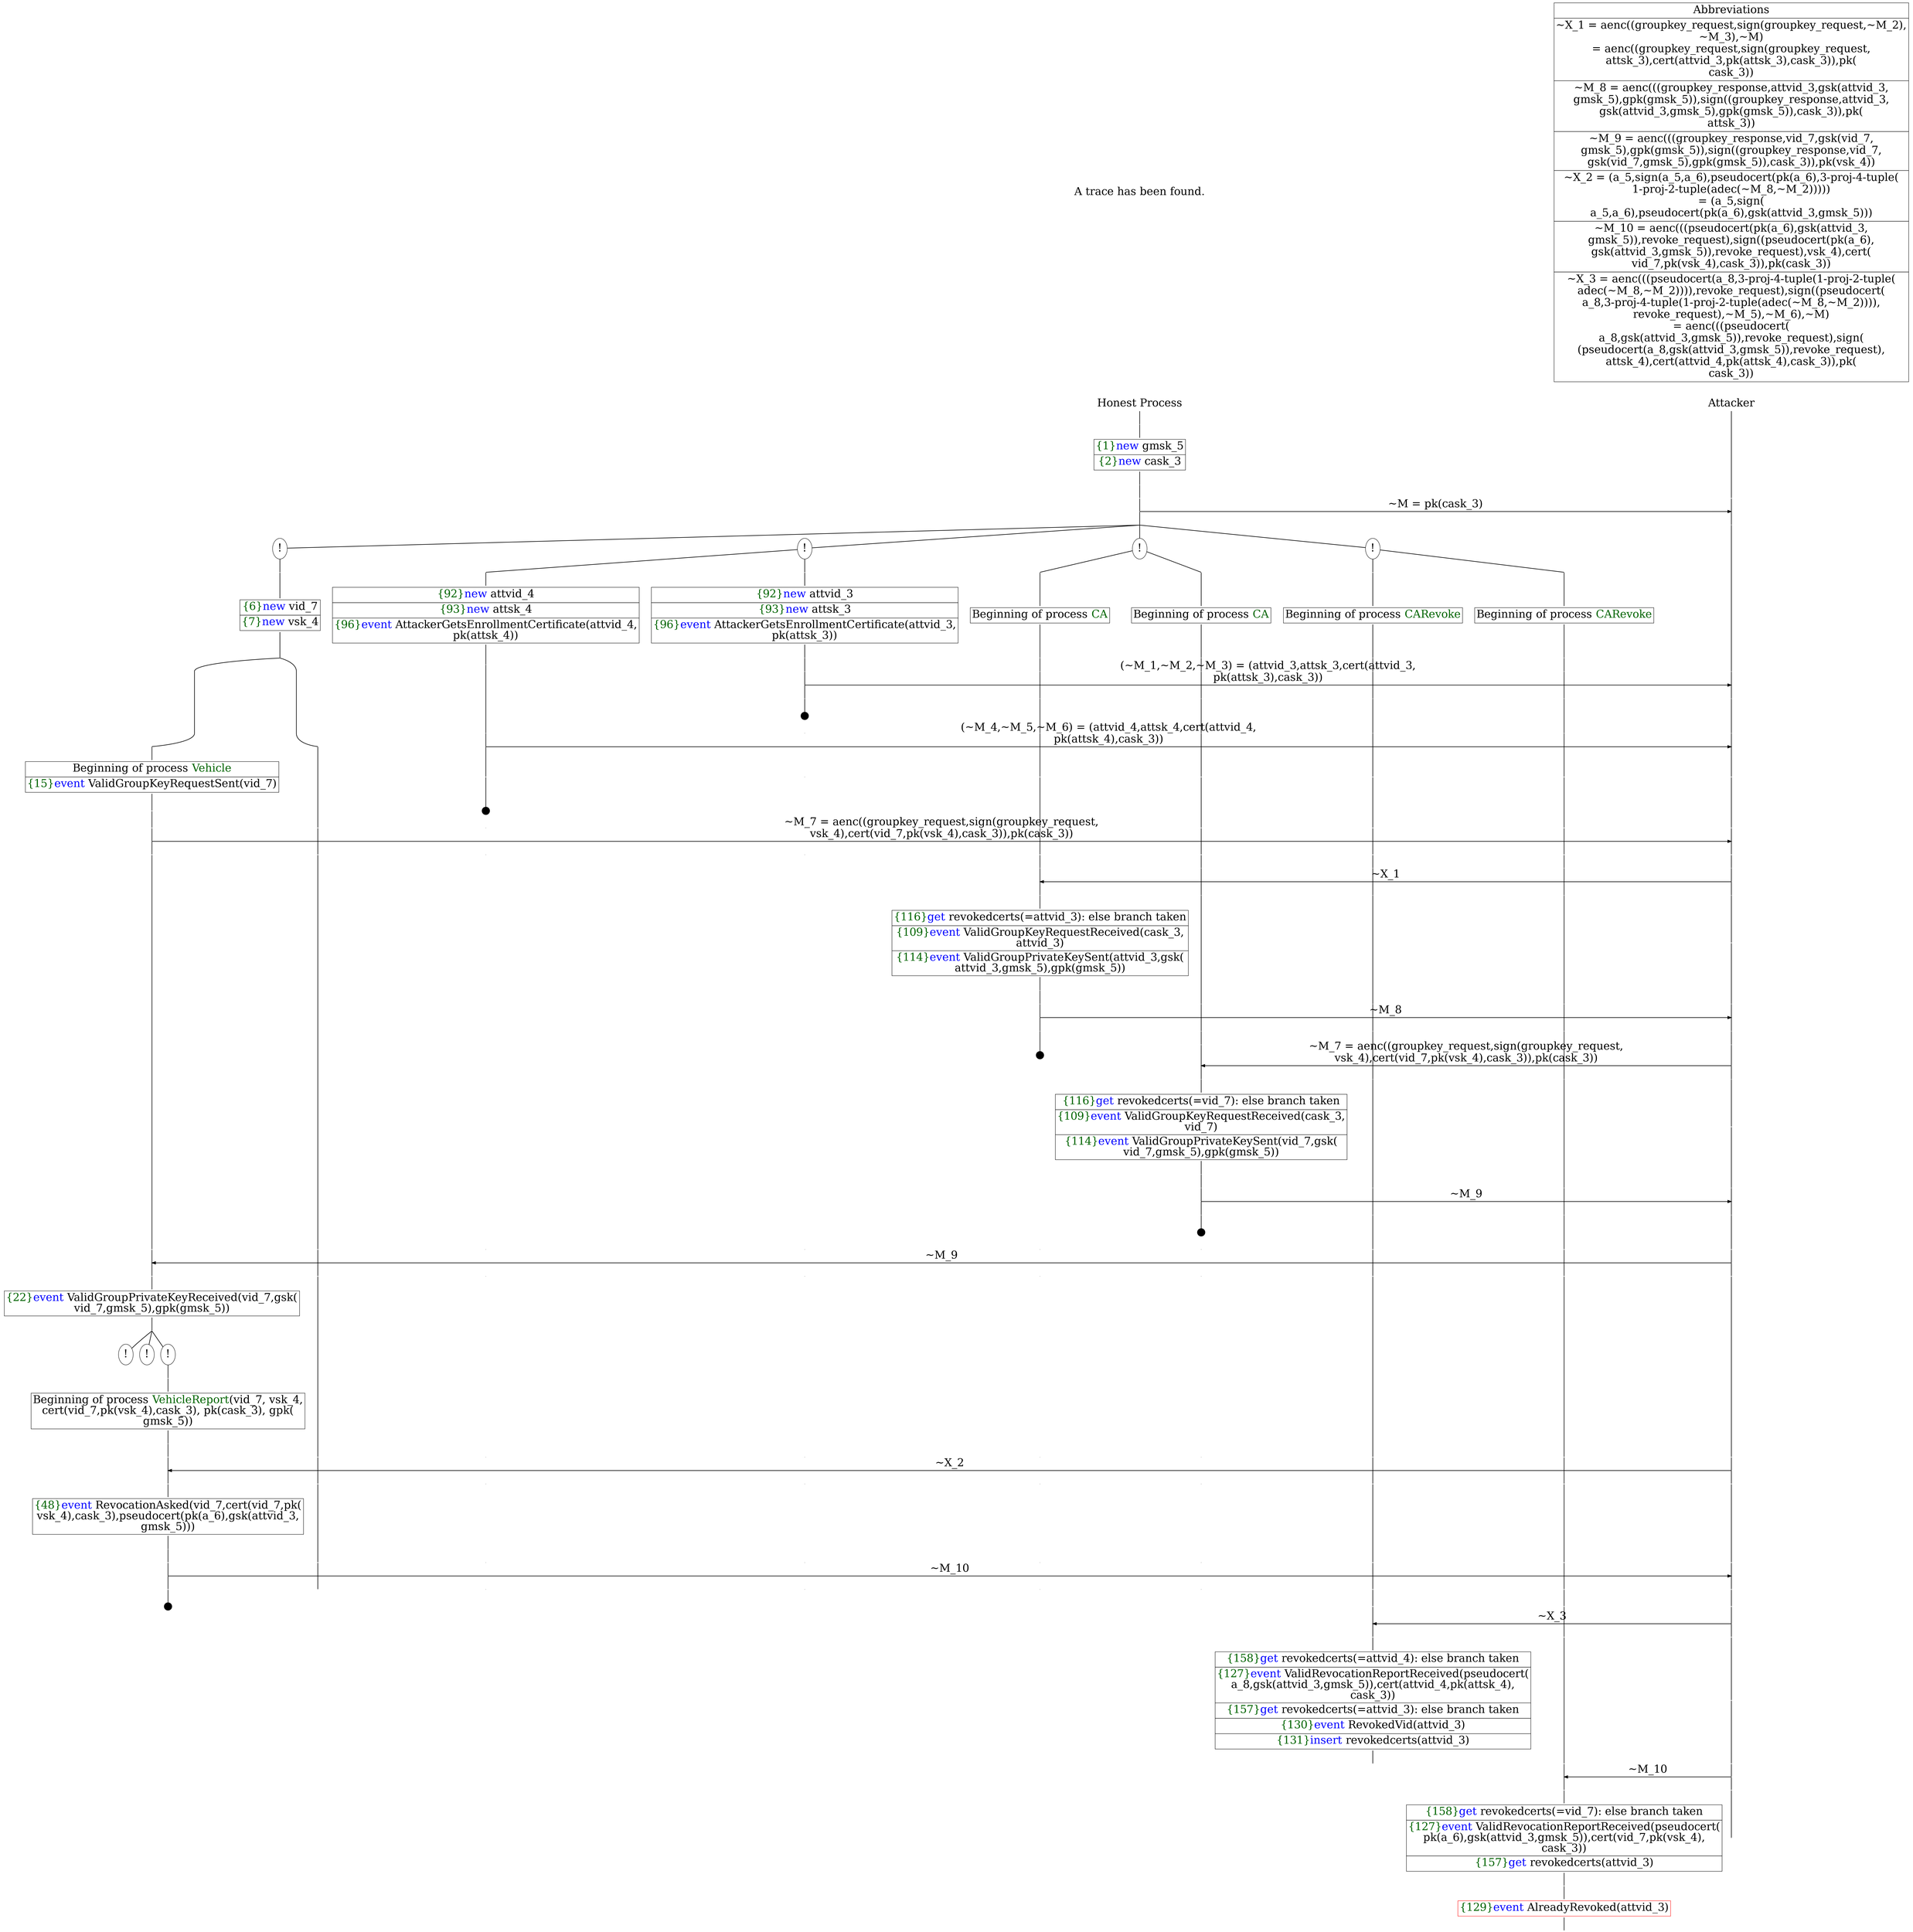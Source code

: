 digraph {
graph [ordering = out]
edge [arrowhead = none, penwidth = 1.6, fontsize = 30]
node [shape = point, width = 0, height = 0, fontsize = 30]
Trace [label = <A trace has been found.<br/>
>, shape = plaintext]
P0__0 [label = "Honest Process", shape = plaintext]
P__0 [label = "Attacker", shape = plaintext]
Trace -> P0__0 [label = "", style = invisible, weight = 100]{rank = same; P0__0 P__0}
P0__0 -> P0__1 [label = <>, weight = 100]
P0__1 -> P0__2 [label = <>, weight = 100]
P0__2 [shape = plaintext, label = <<TABLE BORDER="0" CELLBORDER="1" CELLSPACING="0" CELLPADDING="4"> <TR><TD><FONT COLOR="darkgreen">{1}</FONT><FONT COLOR="blue">new </FONT>gmsk_5</TD></TR><TR><TD><FONT COLOR="darkgreen">{2}</FONT><FONT COLOR="blue">new </FONT>cask_3</TD></TR></TABLE>>]
P0__2 -> P0__3 [label = <>, weight = 100]
P0__3 -> P0__4 [label = <>, weight = 100]
P__0 -> P__1 [label = <>, weight = 100]
{rank = same; P__1 P0__4}
P0__4 -> P0__5 [label = <>, weight = 100]
P__1 -> P__2 [label = <>, weight = 100]
{rank = same; P__2 P0__5}
P0__5 -> P__2 [label = <~M = pk(cask_3)>, arrowhead = normal]
P0__5 -> P0__6 [label = <>, weight = 100]
P__2 -> P__3 [label = <>, weight = 100]
{rank = same; P__3 P0__6}
/*RPar */
P0__6 -> P0_3__6 [label = <>]
P0__6 -> P0_2__6 [label = <>]
P0__6 -> P0_1__6 [label = <>]
P0__6 -> P0_0__6 [label = <>]
P0__6 [label = "", fixedsize = false, width = 0, height = 0, shape = none]
{rank = same; P0_0__6 P0_1__6 P0_2__6 P0_3__6}
P0_0__6 [label = "!", shape = ellipse]
{rank = same; P0_0_1__6 P0_0_0__6}
P0_0_1__6 [label = "", fixedsize = false, width = 0, height = 0, shape = none]
P0_0__6 -> P0_0_1__6 [label = <>]
P0_0_0__6 [label = "", fixedsize = false, width = 0, height = 0, shape = none]
P0_0__6 -> P0_0_0__6 [label = <>]
P0_0_0__6 -> P0_0_0__7 [label = <>, weight = 100]
P0_0_0__7 [shape = plaintext, label = <<TABLE BORDER="0" CELLBORDER="1" CELLSPACING="0" CELLPADDING="4"> <TR><TD>Beginning of process <FONT COLOR="darkgreen">CARevoke</FONT></TD></TR></TABLE>>]
P0_0_0__7 -> P0_0_0__8 [label = <>, weight = 100]
P0_0_1__6 -> P0_0_1__7 [label = <>, weight = 100]
P0_0_1__7 [shape = plaintext, label = <<TABLE BORDER="0" CELLBORDER="1" CELLSPACING="0" CELLPADDING="4"> <TR><TD>Beginning of process <FONT COLOR="darkgreen">CARevoke</FONT></TD></TR></TABLE>>]
P0_0_1__7 -> P0_0_1__8 [label = <>, weight = 100]
P0_1__6 [label = "!", shape = ellipse]
{rank = same; P0_1_1__6 P0_1_0__6}
P0_1_1__6 [label = "", fixedsize = false, width = 0, height = 0, shape = none]
P0_1__6 -> P0_1_1__6 [label = <>]
P0_1_0__6 [label = "", fixedsize = false, width = 0, height = 0, shape = none]
P0_1__6 -> P0_1_0__6 [label = <>]
P0_1_0__6 -> P0_1_0__7 [label = <>, weight = 100]
P0_1_0__7 [shape = plaintext, label = <<TABLE BORDER="0" CELLBORDER="1" CELLSPACING="0" CELLPADDING="4"> <TR><TD>Beginning of process <FONT COLOR="darkgreen">CA</FONT></TD></TR></TABLE>>]
P0_1_0__7 -> P0_1_0__8 [label = <>, weight = 100]
P0_1_1__6 -> P0_1_1__7 [label = <>, weight = 100]
P0_1_1__7 [shape = plaintext, label = <<TABLE BORDER="0" CELLBORDER="1" CELLSPACING="0" CELLPADDING="4"> <TR><TD>Beginning of process <FONT COLOR="darkgreen">CA</FONT></TD></TR></TABLE>>]
P0_1_1__7 -> P0_1_1__8 [label = <>, weight = 100]
P0_2__6 [label = "!", shape = ellipse]
{rank = same; P0_2_1__6 P0_2_0__6}
P0_2_1__6 [label = "", fixedsize = false, width = 0, height = 0, shape = none]
P0_2__6 -> P0_2_1__6 [label = <>]
P0_2_0__6 [label = "", fixedsize = false, width = 0, height = 0, shape = none]
P0_2__6 -> P0_2_0__6 [label = <>]
P0_2_0__6 -> P0_2_0__7 [label = <>, weight = 100]
P0_2_0__7 [shape = plaintext, label = <<TABLE BORDER="0" CELLBORDER="1" CELLSPACING="0" CELLPADDING="4"> <TR><TD><FONT COLOR="darkgreen">{92}</FONT><FONT COLOR="blue">new </FONT>attvid_3</TD></TR><TR><TD><FONT COLOR="darkgreen">{93}</FONT><FONT COLOR="blue">new </FONT>attsk_3</TD></TR><TR><TD><FONT COLOR="darkgreen">{96}</FONT><FONT COLOR="blue">event</FONT> AttackerGetsEnrollmentCertificate(attvid_3,<br/>
pk(attsk_3))</TD></TR></TABLE>>]
P0_2_0__7 -> P0_2_0__8 [label = <>, weight = 100]
P0_2_0__8 -> P0_2_0__9 [label = <>, weight = 100]
P0_1_1__8 -> P0_1_1__9 [label = <>, weight = 100]
P0_1_0__8 -> P0_1_0__9 [label = <>, weight = 100]
P0_0_1__8 -> P0_0_1__9 [label = <>, weight = 100]
P0_0_0__8 -> P0_0_0__9 [label = <>, weight = 100]
P__3 -> P__4 [label = <>, weight = 100]
{rank = same; P__4 P0_0_0__9 P0_0_1__9 P0_1_0__9 P0_1_1__9 P0_2_0__9}
P0_2_0__9 -> P0_2_0__10 [label = <>, weight = 100]
P__4 -> P__5 [label = <>, weight = 100]
{rank = same; P__5 P0_2_0__10}
P0_2_0__10 -> P__5 [label = <(~M_1,~M_2,~M_3) = (attvid_3,attsk_3,cert(attvid_3,<br/>
pk(attsk_3),cask_3))>, arrowhead = normal]
P0_2_0__10 -> P0_2_0__11 [label = <>, weight = 100]
P0_1_1__9 -> P0_1_1__10 [label = <>, weight = 100]
P0_1_0__9 -> P0_1_0__10 [label = <>, weight = 100]
P0_0_1__9 -> P0_0_1__10 [label = <>, weight = 100]
P0_0_0__9 -> P0_0_0__10 [label = <>, weight = 100]
P__5 -> P__6 [label = <>, weight = 100]
{rank = same; P__6 P0_0_0__10 P0_0_1__10 P0_1_0__10 P0_1_1__10 P0_2_0__11}
P0_2_0__12 [label = "", width = 0.3, height = 0.3]
P0_2_0__11 -> P0_2_0__12 [label = <>, weight = 100]
P0_2_1__6 -> P0_2_1__7 [label = <>, weight = 100]
P0_2_1__7 [shape = plaintext, label = <<TABLE BORDER="0" CELLBORDER="1" CELLSPACING="0" CELLPADDING="4"> <TR><TD><FONT COLOR="darkgreen">{92}</FONT><FONT COLOR="blue">new </FONT>attvid_4</TD></TR><TR><TD><FONT COLOR="darkgreen">{93}</FONT><FONT COLOR="blue">new </FONT>attsk_4</TD></TR><TR><TD><FONT COLOR="darkgreen">{96}</FONT><FONT COLOR="blue">event</FONT> AttackerGetsEnrollmentCertificate(attvid_4,<br/>
pk(attsk_4))</TD></TR></TABLE>>]
P0_2_1__7 -> P0_2_1__8 [label = <>, weight = 100]
P0_2_1__8 -> P0_2_1__9 [label = <>, weight = 100]
P0_2_0__13 [label = "", style = invisible]
P0_2_0__12 -> P0_2_0__13 [label = <>, weight = 100, style = invisible]
P0_1_1__10 -> P0_1_1__11 [label = <>, weight = 100]
P0_1_0__10 -> P0_1_0__11 [label = <>, weight = 100]
P0_0_1__10 -> P0_0_1__11 [label = <>, weight = 100]
P0_0_0__10 -> P0_0_0__11 [label = <>, weight = 100]
P__6 -> P__7 [label = <>, weight = 100]
{rank = same; P__7 P0_0_0__11 P0_0_1__11 P0_1_0__11 P0_1_1__11 P0_2_0__13 P0_2_1__9}
P0_2_1__9 -> P0_2_1__10 [label = <>, weight = 100]
P__7 -> P__8 [label = <>, weight = 100]
{rank = same; P__8 P0_2_1__10}
P0_2_1__10 -> P__8 [label = <(~M_4,~M_5,~M_6) = (attvid_4,attsk_4,cert(attvid_4,<br/>
pk(attsk_4),cask_3))>, arrowhead = normal]
P0_2_1__10 -> P0_2_1__11 [label = <>, weight = 100]
P0_2_0__14 [label = "", style = invisible]
P0_2_0__13 -> P0_2_0__14 [label = <>, weight = 100, style = invisible]
P0_1_1__11 -> P0_1_1__12 [label = <>, weight = 100]
P0_1_0__11 -> P0_1_0__12 [label = <>, weight = 100]
P0_0_1__11 -> P0_0_1__12 [label = <>, weight = 100]
P0_0_0__11 -> P0_0_0__12 [label = <>, weight = 100]
P__8 -> P__9 [label = <>, weight = 100]
{rank = same; P__9 P0_0_0__12 P0_0_1__12 P0_1_0__12 P0_1_1__12 P0_2_0__14 P0_2_1__11}
P0_2_1__12 [label = "", width = 0.3, height = 0.3]
P0_2_1__11 -> P0_2_1__12 [label = <>, weight = 100]
P0_3__6 [label = "!", shape = ellipse]
P0_3_0__6 [label = "", fixedsize = false, width = 0, height = 0, shape = none]
P0_3__6 -> P0_3_0__6 [label = <>, weight = 100]
P0_3_0__6 -> P0_3_0__7 [label = <>, weight = 100]
P0_3_0__7 [shape = plaintext, label = <<TABLE BORDER="0" CELLBORDER="1" CELLSPACING="0" CELLPADDING="4"> <TR><TD><FONT COLOR="darkgreen">{6}</FONT><FONT COLOR="blue">new </FONT>vid_7</TD></TR><TR><TD><FONT COLOR="darkgreen">{7}</FONT><FONT COLOR="blue">new </FONT>vsk_4</TD></TR></TABLE>>]
P0_3_0__7 -> P0_3_0__8 [label = <>, weight = 100]
/*RPar */
P0_3_0__8 -> P0_3_0_1__8 [label = <>]
P0_3_0__8 -> P0_3_0_0__8 [label = <>]
P0_3_0__8 [label = "", fixedsize = false, width = 0, height = 0, shape = none]
{rank = same; P0_3_0_0__8 P0_3_0_1__8}
P0_3_0_1__8 -> P0_3_0_1__9 [label = <>, weight = 100]
P0_3_0_1__9 [shape = plaintext, label = <<TABLE BORDER="0" CELLBORDER="1" CELLSPACING="0" CELLPADDING="4"> <TR><TD>Beginning of process <FONT COLOR="darkgreen">Vehicle</FONT></TD></TR><TR><TD><FONT COLOR="darkgreen">{15}</FONT><FONT COLOR="blue">event</FONT> ValidGroupKeyRequestSent(vid_7)</TD></TR></TABLE>>]
P0_3_0_1__9 -> P0_3_0_1__10 [label = <>, weight = 100]
P0_3_0_1__10 -> P0_3_0_1__11 [label = <>, weight = 100]
P0_3_0_0__8 -> P0_3_0_0__9 [label = <>, weight = 100]
P0_2_1__13 [label = "", style = invisible]
P0_2_1__12 -> P0_2_1__13 [label = <>, weight = 100, style = invisible]
P0_2_0__15 [label = "", style = invisible]
P0_2_0__14 -> P0_2_0__15 [label = <>, weight = 100, style = invisible]
P0_1_1__12 -> P0_1_1__13 [label = <>, weight = 100]
P0_1_0__12 -> P0_1_0__13 [label = <>, weight = 100]
P0_0_1__12 -> P0_0_1__13 [label = <>, weight = 100]
P0_0_0__12 -> P0_0_0__13 [label = <>, weight = 100]
P__9 -> P__10 [label = <>, weight = 100]
{rank = same; P__10 P0_0_0__13 P0_0_1__13 P0_1_0__13 P0_1_1__13 P0_2_0__15 P0_2_1__13 P0_3_0_0__9 P0_3_0_1__11}
P0_3_0_1__11 -> P0_3_0_1__12 [label = <>, weight = 100]
P__10 -> P__11 [label = <>, weight = 100]
{rank = same; P__11 P0_3_0_1__12}
P0_3_0_1__12 -> P__11 [label = <~M_7 = aenc((groupkey_request,sign(groupkey_request,<br/>
vsk_4),cert(vid_7,pk(vsk_4),cask_3)),pk(cask_3))>, arrowhead = normal]
P0_3_0_1__12 -> P0_3_0_1__13 [label = <>, weight = 100]
P0_3_0_0__9 -> P0_3_0_0__10 [label = <>, weight = 100]
P0_2_1__14 [label = "", style = invisible]
P0_2_1__13 -> P0_2_1__14 [label = <>, weight = 100, style = invisible]
P0_2_0__16 [label = "", style = invisible]
P0_2_0__15 -> P0_2_0__16 [label = <>, weight = 100, style = invisible]
P0_1_1__13 -> P0_1_1__14 [label = <>, weight = 100]
P0_1_0__13 -> P0_1_0__14 [label = <>, weight = 100]
P0_0_1__13 -> P0_0_1__14 [label = <>, weight = 100]
P0_0_0__13 -> P0_0_0__14 [label = <>, weight = 100]
P__11 -> P__12 [label = <>, weight = 100]
{rank = same; P__12 P0_0_0__14 P0_0_1__14 P0_1_0__14 P0_1_1__14 P0_2_0__16 P0_2_1__14 P0_3_0_0__10 P0_3_0_1__13}
P0_1_1__14 -> P0_1_1__15 [label = <>, weight = 100]
P0_1_0__14 -> P0_1_0__15 [label = <>, weight = 100]
P0_0_1__14 -> P0_0_1__15 [label = <>, weight = 100]
P0_0_0__14 -> P0_0_0__15 [label = <>, weight = 100]
P__12 -> P__13 [label = <>, weight = 100]
{rank = same; P__13 P0_0_0__15 P0_0_1__15 P0_1_0__15 P0_1_1__15}
P0_1_1__15 -> P0_1_1__16 [label = <>, weight = 100]
P__13 -> P__14 [label = <>, weight = 100]
{rank = same; P__14 P0_1_1__16}
P0_1_1__16 -> P__14 [label = <~X_1>, dir = back, arrowhead = normal]
P0_1_1__16 -> P0_1_1__17 [label = <>, weight = 100]
P0_1_0__15 -> P0_1_0__16 [label = <>, weight = 100]
P0_0_1__15 -> P0_0_1__16 [label = <>, weight = 100]
P0_0_0__15 -> P0_0_0__16 [label = <>, weight = 100]
P__14 -> P__15 [label = <>, weight = 100]
{rank = same; P__15 P0_0_0__16 P0_0_1__16 P0_1_0__16 P0_1_1__17}
P0_1_1__17 -> P0_1_1__18 [label = <>, weight = 100]
P0_1_1__18 [shape = plaintext, label = <<TABLE BORDER="0" CELLBORDER="1" CELLSPACING="0" CELLPADDING="4"> <TR><TD><FONT COLOR="darkgreen">{116}</FONT><FONT COLOR="blue">get</FONT> revokedcerts(=attvid_3): else branch taken<br/>
</TD></TR><TR><TD><FONT COLOR="darkgreen">{109}</FONT><FONT COLOR="blue">event</FONT> ValidGroupKeyRequestReceived(cask_3,<br/>
attvid_3)</TD></TR><TR><TD><FONT COLOR="darkgreen">{114}</FONT><FONT COLOR="blue">event</FONT> ValidGroupPrivateKeySent(attvid_3,gsk(<br/>
attvid_3,gmsk_5),gpk(gmsk_5))</TD></TR></TABLE>>]
P0_1_1__18 -> P0_1_1__19 [label = <>, weight = 100]
P__15 -> P__16 [label = <>, weight = 100]
{rank = same; P__16 P0_1_1__18}
P0_1_1__19 -> P0_1_1__20 [label = <>, weight = 100]
P0_1_0__16 -> P0_1_0__17 [label = <>, weight = 100]
P0_0_1__16 -> P0_0_1__17 [label = <>, weight = 100]
P0_0_0__16 -> P0_0_0__17 [label = <>, weight = 100]
P__16 -> P__17 [label = <>, weight = 100]
{rank = same; P__17 P0_0_0__17 P0_0_1__17 P0_1_0__17 P0_1_1__20}
P0_1_1__20 -> P0_1_1__21 [label = <>, weight = 100]
P__17 -> P__18 [label = <>, weight = 100]
{rank = same; P__18 P0_1_1__21}
P0_1_1__21 -> P__18 [label = <~M_8>, arrowhead = normal]
P0_1_1__21 -> P0_1_1__22 [label = <>, weight = 100]
P0_1_0__17 -> P0_1_0__18 [label = <>, weight = 100]
P0_0_1__17 -> P0_0_1__18 [label = <>, weight = 100]
P0_0_0__17 -> P0_0_0__18 [label = <>, weight = 100]
P__18 -> P__19 [label = <>, weight = 100]
{rank = same; P__19 P0_0_0__18 P0_0_1__18 P0_1_0__18 P0_1_1__22}
P0_1_1__23 [label = "", width = 0.3, height = 0.3]
P0_1_1__22 -> P0_1_1__23 [label = <>, weight = 100]
P0_1_0__18 -> P0_1_0__19 [label = <>, weight = 100]
P0_0_1__18 -> P0_0_1__19 [label = <>, weight = 100]
P0_0_0__18 -> P0_0_0__19 [label = <>, weight = 100]
P__19 -> P__20 [label = <>, weight = 100]
{rank = same; P__20 P0_0_0__19 P0_0_1__19 P0_1_0__19}
P0_1_0__19 -> P0_1_0__20 [label = <>, weight = 100]
P__20 -> P__21 [label = <>, weight = 100]
{rank = same; P__21 P0_1_0__20}
P0_1_0__20 -> P__21 [label = <~M_7 = aenc((groupkey_request,sign(groupkey_request,<br/>
vsk_4),cert(vid_7,pk(vsk_4),cask_3)),pk(cask_3))>, dir = back, arrowhead = normal]
P0_1_0__20 -> P0_1_0__21 [label = <>, weight = 100]
P0_0_1__19 -> P0_0_1__20 [label = <>, weight = 100]
P0_0_0__19 -> P0_0_0__20 [label = <>, weight = 100]
P__21 -> P__22 [label = <>, weight = 100]
{rank = same; P__22 P0_0_0__20 P0_0_1__20 P0_1_0__21}
P0_1_0__21 -> P0_1_0__22 [label = <>, weight = 100]
P0_1_0__22 [shape = plaintext, label = <<TABLE BORDER="0" CELLBORDER="1" CELLSPACING="0" CELLPADDING="4"> <TR><TD><FONT COLOR="darkgreen">{116}</FONT><FONT COLOR="blue">get</FONT> revokedcerts(=vid_7): else branch taken<br/>
</TD></TR><TR><TD><FONT COLOR="darkgreen">{109}</FONT><FONT COLOR="blue">event</FONT> ValidGroupKeyRequestReceived(cask_3,<br/>
vid_7)</TD></TR><TR><TD><FONT COLOR="darkgreen">{114}</FONT><FONT COLOR="blue">event</FONT> ValidGroupPrivateKeySent(vid_7,gsk(<br/>
vid_7,gmsk_5),gpk(gmsk_5))</TD></TR></TABLE>>]
P0_1_0__22 -> P0_1_0__23 [label = <>, weight = 100]
P__22 -> P__23 [label = <>, weight = 100]
{rank = same; P__23 P0_1_0__22}
P0_1_0__23 -> P0_1_0__24 [label = <>, weight = 100]
P0_0_1__20 -> P0_0_1__21 [label = <>, weight = 100]
P0_0_0__20 -> P0_0_0__21 [label = <>, weight = 100]
P__23 -> P__24 [label = <>, weight = 100]
{rank = same; P__24 P0_0_0__21 P0_0_1__21 P0_1_0__24}
P0_1_0__24 -> P0_1_0__25 [label = <>, weight = 100]
P__24 -> P__25 [label = <>, weight = 100]
{rank = same; P__25 P0_1_0__25}
P0_1_0__25 -> P__25 [label = <~M_9>, arrowhead = normal]
P0_1_0__25 -> P0_1_0__26 [label = <>, weight = 100]
P0_0_1__21 -> P0_0_1__22 [label = <>, weight = 100]
P0_0_0__21 -> P0_0_0__22 [label = <>, weight = 100]
P__25 -> P__26 [label = <>, weight = 100]
{rank = same; P__26 P0_0_0__22 P0_0_1__22 P0_1_0__26}
P0_1_0__27 [label = "", width = 0.3, height = 0.3]
P0_1_0__26 -> P0_1_0__27 [label = <>, weight = 100]
P0_3_0_1__13 -> P0_3_0_1__14 [label = <>, weight = 100]
P0_3_0_0__10 -> P0_3_0_0__11 [label = <>, weight = 100]
P0_2_1__15 [label = "", style = invisible]
P0_2_1__14 -> P0_2_1__15 [label = <>, weight = 100, style = invisible]
P0_2_0__17 [label = "", style = invisible]
P0_2_0__16 -> P0_2_0__17 [label = <>, weight = 100, style = invisible]
P0_1_1__24 [label = "", style = invisible]
P0_1_1__23 -> P0_1_1__24 [label = <>, weight = 100, style = invisible]
P0_1_0__28 [label = "", style = invisible]
P0_1_0__27 -> P0_1_0__28 [label = <>, weight = 100, style = invisible]
P0_0_1__22 -> P0_0_1__23 [label = <>, weight = 100]
P0_0_0__22 -> P0_0_0__23 [label = <>, weight = 100]
P__26 -> P__27 [label = <>, weight = 100]
{rank = same; P__27 P0_0_0__23 P0_0_1__23 P0_1_0__28 P0_1_1__24 P0_2_0__17 P0_2_1__15 P0_3_0_0__11 P0_3_0_1__14}
P0_3_0_1__14 -> P0_3_0_1__15 [label = <>, weight = 100]
P__27 -> P__28 [label = <>, weight = 100]
{rank = same; P__28 P0_3_0_1__15}
P0_3_0_1__15 -> P__28 [label = <~M_9>, dir = back, arrowhead = normal]
P0_3_0_1__15 -> P0_3_0_1__16 [label = <>, weight = 100]
P0_3_0_0__11 -> P0_3_0_0__12 [label = <>, weight = 100]
P0_2_1__16 [label = "", style = invisible]
P0_2_1__15 -> P0_2_1__16 [label = <>, weight = 100, style = invisible]
P0_2_0__18 [label = "", style = invisible]
P0_2_0__17 -> P0_2_0__18 [label = <>, weight = 100, style = invisible]
P0_1_1__25 [label = "", style = invisible]
P0_1_1__24 -> P0_1_1__25 [label = <>, weight = 100, style = invisible]
P0_1_0__29 [label = "", style = invisible]
P0_1_0__28 -> P0_1_0__29 [label = <>, weight = 100, style = invisible]
P0_0_1__23 -> P0_0_1__24 [label = <>, weight = 100]
P0_0_0__23 -> P0_0_0__24 [label = <>, weight = 100]
P__28 -> P__29 [label = <>, weight = 100]
{rank = same; P__29 P0_0_0__24 P0_0_1__24 P0_1_0__29 P0_1_1__25 P0_2_0__18 P0_2_1__16 P0_3_0_0__12 P0_3_0_1__16}
P0_3_0_1__16 -> P0_3_0_1__17 [label = <>, weight = 100]
P0_3_0_1__17 [shape = plaintext, label = <<TABLE BORDER="0" CELLBORDER="1" CELLSPACING="0" CELLPADDING="4"> <TR><TD><FONT COLOR="darkgreen">{22}</FONT><FONT COLOR="blue">event</FONT> ValidGroupPrivateKeyReceived(vid_7,gsk(<br/>
vid_7,gmsk_5),gpk(gmsk_5))</TD></TR></TABLE>>]
P0_3_0_1__17 -> P0_3_0_1__18 [label = <>, weight = 100]
/*RPar */
P0_3_0_1__18 -> P0_3_0_1_2__18 [label = <>]
P0_3_0_1__18 -> P0_3_0_1_1__18 [label = <>]
P0_3_0_1__18 -> P0_3_0_1_0__18 [label = <>]
P0_3_0_1__18 [label = "", fixedsize = false, width = 0, height = 0, shape = none]
{rank = same; P0_3_0_1_0__18 P0_3_0_1_1__18 P0_3_0_1_2__18}
P0_3_0_1_0__18 [label = "!", shape = ellipse]
P0_3_0_1_0_0__18 [label = "", fixedsize = false, width = 0, height = 0, shape = none]
P0_3_0_1_0__18 -> P0_3_0_1_0_0__18 [label = <>, weight = 100]
P0_3_0_1_0_0__18 -> P0_3_0_1_0_0__19 [label = <>, weight = 100]
P0_3_0_1_0_0__19 [shape = plaintext, label = <<TABLE BORDER="0" CELLBORDER="1" CELLSPACING="0" CELLPADDING="4"> <TR><TD>Beginning of process <FONT COLOR="darkgreen">VehicleReport</FONT>(vid_7, vsk_4,<br/>
cert(vid_7,pk(vsk_4),cask_3), pk(cask_3), gpk(<br/>
gmsk_5))</TD></TR></TABLE>>]
P0_3_0_1_0_0__19 -> P0_3_0_1_0_0__20 [label = <>, weight = 100]
P0_3_0_1_1__18 [label = "!", shape = ellipse]
P0_3_0_1_2__18 [label = "!", shape = ellipse]
P0_3_0_1_0_0__20 -> P0_3_0_1_0_0__21 [label = <>, weight = 100]
P0_3_0_0__12 -> P0_3_0_0__13 [label = <>, weight = 100]
P0_2_1__17 [label = "", style = invisible]
P0_2_1__16 -> P0_2_1__17 [label = <>, weight = 100, style = invisible]
P0_2_0__19 [label = "", style = invisible]
P0_2_0__18 -> P0_2_0__19 [label = <>, weight = 100, style = invisible]
P0_1_1__26 [label = "", style = invisible]
P0_1_1__25 -> P0_1_1__26 [label = <>, weight = 100, style = invisible]
P0_1_0__30 [label = "", style = invisible]
P0_1_0__29 -> P0_1_0__30 [label = <>, weight = 100, style = invisible]
P0_0_1__24 -> P0_0_1__25 [label = <>, weight = 100]
P0_0_0__24 -> P0_0_0__25 [label = <>, weight = 100]
P__29 -> P__30 [label = <>, weight = 100]
{rank = same; P__30 P0_0_0__25 P0_0_1__25 P0_1_0__30 P0_1_1__26 P0_2_0__19 P0_2_1__17 P0_3_0_0__13 P0_3_0_1_0_0__21}
P0_3_0_1_0_0__21 -> P0_3_0_1_0_0__22 [label = <>, weight = 100]
P__30 -> P__31 [label = <>, weight = 100]
{rank = same; P__31 P0_3_0_1_0_0__22}
P0_3_0_1_0_0__22 -> P__31 [label = <~X_2>, dir = back, arrowhead = normal]
P0_3_0_1_0_0__22 -> P0_3_0_1_0_0__23 [label = <>, weight = 100]
P0_3_0_0__13 -> P0_3_0_0__14 [label = <>, weight = 100]
P0_2_1__18 [label = "", style = invisible]
P0_2_1__17 -> P0_2_1__18 [label = <>, weight = 100, style = invisible]
P0_2_0__20 [label = "", style = invisible]
P0_2_0__19 -> P0_2_0__20 [label = <>, weight = 100, style = invisible]
P0_1_1__27 [label = "", style = invisible]
P0_1_1__26 -> P0_1_1__27 [label = <>, weight = 100, style = invisible]
P0_1_0__31 [label = "", style = invisible]
P0_1_0__30 -> P0_1_0__31 [label = <>, weight = 100, style = invisible]
P0_0_1__25 -> P0_0_1__26 [label = <>, weight = 100]
P0_0_0__25 -> P0_0_0__26 [label = <>, weight = 100]
P__31 -> P__32 [label = <>, weight = 100]
{rank = same; P__32 P0_0_0__26 P0_0_1__26 P0_1_0__31 P0_1_1__27 P0_2_0__20 P0_2_1__18 P0_3_0_0__14 P0_3_0_1_0_0__23}
P0_3_0_1_0_0__23 -> P0_3_0_1_0_0__24 [label = <>, weight = 100]
P0_3_0_1_0_0__24 [shape = plaintext, label = <<TABLE BORDER="0" CELLBORDER="1" CELLSPACING="0" CELLPADDING="4"> <TR><TD><FONT COLOR="darkgreen">{48}</FONT><FONT COLOR="blue">event</FONT> RevocationAsked(vid_7,cert(vid_7,pk(<br/>
vsk_4),cask_3),pseudocert(pk(a_6),gsk(attvid_3,<br/>
gmsk_5)))</TD></TR></TABLE>>]
P0_3_0_1_0_0__24 -> P0_3_0_1_0_0__25 [label = <>, weight = 100]
P0_3_0_1_0_0__25 -> P0_3_0_1_0_0__26 [label = <>, weight = 100]
P0_3_0_0__14 -> P0_3_0_0__15 [label = <>, weight = 100]
P0_2_1__19 [label = "", style = invisible]
P0_2_1__18 -> P0_2_1__19 [label = <>, weight = 100, style = invisible]
P0_2_0__21 [label = "", style = invisible]
P0_2_0__20 -> P0_2_0__21 [label = <>, weight = 100, style = invisible]
P0_1_1__28 [label = "", style = invisible]
P0_1_1__27 -> P0_1_1__28 [label = <>, weight = 100, style = invisible]
P0_1_0__32 [label = "", style = invisible]
P0_1_0__31 -> P0_1_0__32 [label = <>, weight = 100, style = invisible]
P0_0_1__26 -> P0_0_1__27 [label = <>, weight = 100]
P0_0_0__26 -> P0_0_0__27 [label = <>, weight = 100]
P__32 -> P__33 [label = <>, weight = 100]
{rank = same; P__33 P0_0_0__27 P0_0_1__27 P0_1_0__32 P0_1_1__28 P0_2_0__21 P0_2_1__19 P0_3_0_0__15 P0_3_0_1_0_0__26}
P0_3_0_1_0_0__26 -> P0_3_0_1_0_0__27 [label = <>, weight = 100]
P__33 -> P__34 [label = <>, weight = 100]
{rank = same; P__34 P0_3_0_1_0_0__27}
P0_3_0_1_0_0__27 -> P__34 [label = <~M_10>, arrowhead = normal]
P0_3_0_1_0_0__27 -> P0_3_0_1_0_0__28 [label = <>, weight = 100]
P0_3_0_0__15 -> P0_3_0_0__16 [label = <>, weight = 100]
P0_2_1__20 [label = "", style = invisible]
P0_2_1__19 -> P0_2_1__20 [label = <>, weight = 100, style = invisible]
P0_2_0__22 [label = "", style = invisible]
P0_2_0__21 -> P0_2_0__22 [label = <>, weight = 100, style = invisible]
P0_1_1__29 [label = "", style = invisible]
P0_1_1__28 -> P0_1_1__29 [label = <>, weight = 100, style = invisible]
P0_1_0__33 [label = "", style = invisible]
P0_1_0__32 -> P0_1_0__33 [label = <>, weight = 100, style = invisible]
P0_0_1__27 -> P0_0_1__28 [label = <>, weight = 100]
P0_0_0__27 -> P0_0_0__28 [label = <>, weight = 100]
P__34 -> P__35 [label = <>, weight = 100]
{rank = same; P__35 P0_0_0__28 P0_0_1__28 P0_1_0__33 P0_1_1__29 P0_2_0__22 P0_2_1__20 P0_3_0_0__16 P0_3_0_1_0_0__28}
P0_3_0_1_0_0__29 [label = "", width = 0.3, height = 0.3]
P0_3_0_1_0_0__28 -> P0_3_0_1_0_0__29 [label = <>, weight = 100]
P0_0_1__28 -> P0_0_1__29 [label = <>, weight = 100]
P0_0_0__28 -> P0_0_0__29 [label = <>, weight = 100]
P__35 -> P__36 [label = <>, weight = 100]
{rank = same; P__36 P0_0_0__29 P0_0_1__29}
P0_0_1__29 -> P0_0_1__30 [label = <>, weight = 100]
P__36 -> P__37 [label = <>, weight = 100]
{rank = same; P__37 P0_0_1__30}
P0_0_1__30 -> P__37 [label = <~X_3>, dir = back, arrowhead = normal]
P0_0_1__30 -> P0_0_1__31 [label = <>, weight = 100]
P0_0_0__29 -> P0_0_0__30 [label = <>, weight = 100]
P__37 -> P__38 [label = <>, weight = 100]
{rank = same; P__38 P0_0_0__30 P0_0_1__31}
P0_0_1__31 -> P0_0_1__32 [label = <>, weight = 100]
P0_0_1__32 [shape = plaintext, label = <<TABLE BORDER="0" CELLBORDER="1" CELLSPACING="0" CELLPADDING="4"> <TR><TD><FONT COLOR="darkgreen">{158}</FONT><FONT COLOR="blue">get</FONT> revokedcerts(=attvid_4): else branch taken<br/>
</TD></TR><TR><TD><FONT COLOR="darkgreen">{127}</FONT><FONT COLOR="blue">event</FONT> ValidRevocationReportReceived(pseudocert(<br/>
a_8,gsk(attvid_3,gmsk_5)),cert(attvid_4,pk(attsk_4),<br/>
cask_3))</TD></TR><TR><TD><FONT COLOR="darkgreen">{157}</FONT><FONT COLOR="blue">get</FONT> revokedcerts(=attvid_3): else branch taken<br/>
</TD></TR><TR><TD><FONT COLOR="darkgreen">{130}</FONT><FONT COLOR="blue">event</FONT> RevokedVid(attvid_3)</TD></TR><TR><TD><FONT COLOR="darkgreen">{131}</FONT><FONT COLOR="blue">insert </FONT>revokedcerts(attvid_3)</TD></TR></TABLE>>]
P0_0_1__32 -> P0_0_1__33 [label = <>, weight = 100]
P__38 -> P__39 [label = <>, weight = 100]
{rank = same; P__39 P0_0_1__32}
P0_0_0__30 -> P0_0_0__31 [label = <>, weight = 100]
P__39 -> P__40 [label = <>, weight = 100]
{rank = same; P__40 P0_0_0__31}
P0_0_0__31 -> P0_0_0__32 [label = <>, weight = 100]
P__40 -> P__41 [label = <>, weight = 100]
{rank = same; P__41 P0_0_0__32}
P0_0_0__32 -> P__41 [label = <~M_10>, dir = back, arrowhead = normal]
P0_0_0__32 -> P0_0_0__33 [label = <>, weight = 100]
P__41 -> P__42 [label = <>, weight = 100]
{rank = same; P__42 P0_0_0__33}
P0_0_0__33 -> P0_0_0__34 [label = <>, weight = 100]
P0_0_0__34 [shape = plaintext, label = <<TABLE BORDER="0" CELLBORDER="1" CELLSPACING="0" CELLPADDING="4"> <TR><TD><FONT COLOR="darkgreen">{158}</FONT><FONT COLOR="blue">get</FONT> revokedcerts(=vid_7): else branch taken<br/>
</TD></TR><TR><TD><FONT COLOR="darkgreen">{127}</FONT><FONT COLOR="blue">event</FONT> ValidRevocationReportReceived(pseudocert(<br/>
pk(a_6),gsk(attvid_3,gmsk_5)),cert(vid_7,pk(vsk_4),<br/>
cask_3))</TD></TR><TR><TD><FONT COLOR="darkgreen">{157}</FONT><FONT COLOR="blue">get </FONT>revokedcerts(attvid_3)</TD></TR></TABLE>>]
P0_0_0__34 -> P0_0_0__35 [label = <>, weight = 100]
P__42 -> P__43 [label = <>, weight = 100]
{rank = same; P__43 P0_0_0__34}
P0_0_0__35 -> P0_0_0__36 [label = <>, weight = 100]
P0_0_0__36 [color = red, shape = plaintext, label = <<TABLE BORDER="0" CELLBORDER="1" CELLSPACING="0" CELLPADDING="4"> <TR><TD><FONT COLOR="darkgreen">{129}</FONT><FONT COLOR="blue">event</FONT> AlreadyRevoked(attvid_3)</TD></TR></TABLE>>]
P0_0_0__36 -> P0_0_0__37 [label = <>, weight = 100]
Abbrev [shape = plaintext, label = <<TABLE BORDER="0" CELLBORDER="1" CELLSPACING="0" CELLPADDING="4"><TR> <TD> Abbreviations </TD></TR><TR><TD>~X_1 = aenc((groupkey_request,sign(groupkey_request,~M_2),<br/>
~M_3),~M)<br/>
= aenc((groupkey_request,sign(groupkey_request,<br/>
attsk_3),cert(attvid_3,pk(attsk_3),cask_3)),pk(<br/>
cask_3))</TD></TR><TR><TD>~M_8 = aenc(((groupkey_response,attvid_3,gsk(attvid_3,<br/>
gmsk_5),gpk(gmsk_5)),sign((groupkey_response,attvid_3,<br/>
gsk(attvid_3,gmsk_5),gpk(gmsk_5)),cask_3)),pk(<br/>
attsk_3))</TD></TR><TR><TD>~M_9 = aenc(((groupkey_response,vid_7,gsk(vid_7,<br/>
gmsk_5),gpk(gmsk_5)),sign((groupkey_response,vid_7,<br/>
gsk(vid_7,gmsk_5),gpk(gmsk_5)),cask_3)),pk(vsk_4))</TD></TR><TR><TD>~X_2 = (a_5,sign(a_5,a_6),pseudocert(pk(a_6),3-proj-4-tuple(<br/>
1-proj-2-tuple(adec(~M_8,~M_2)))))<br/>
= (a_5,sign(<br/>
a_5,a_6),pseudocert(pk(a_6),gsk(attvid_3,gmsk_5)))</TD></TR><TR><TD>~M_10 = aenc(((pseudocert(pk(a_6),gsk(attvid_3,<br/>
gmsk_5)),revoke_request),sign((pseudocert(pk(a_6),<br/>
gsk(attvid_3,gmsk_5)),revoke_request),vsk_4),cert(<br/>
vid_7,pk(vsk_4),cask_3)),pk(cask_3))</TD></TR><TR><TD>~X_3 = aenc(((pseudocert(a_8,3-proj-4-tuple(1-proj-2-tuple(<br/>
adec(~M_8,~M_2)))),revoke_request),sign((pseudocert(<br/>
a_8,3-proj-4-tuple(1-proj-2-tuple(adec(~M_8,~M_2)))),<br/>
revoke_request),~M_5),~M_6),~M)<br/>
= aenc(((pseudocert(<br/>
a_8,gsk(attvid_3,gmsk_5)),revoke_request),sign(<br/>
(pseudocert(a_8,gsk(attvid_3,gmsk_5)),revoke_request),<br/>
attsk_4),cert(attvid_4,pk(attsk_4),cask_3)),pk(<br/>
cask_3))</TD></TR></TABLE>>]Abbrev -> P__0 [style = invisible, weight =100]}
